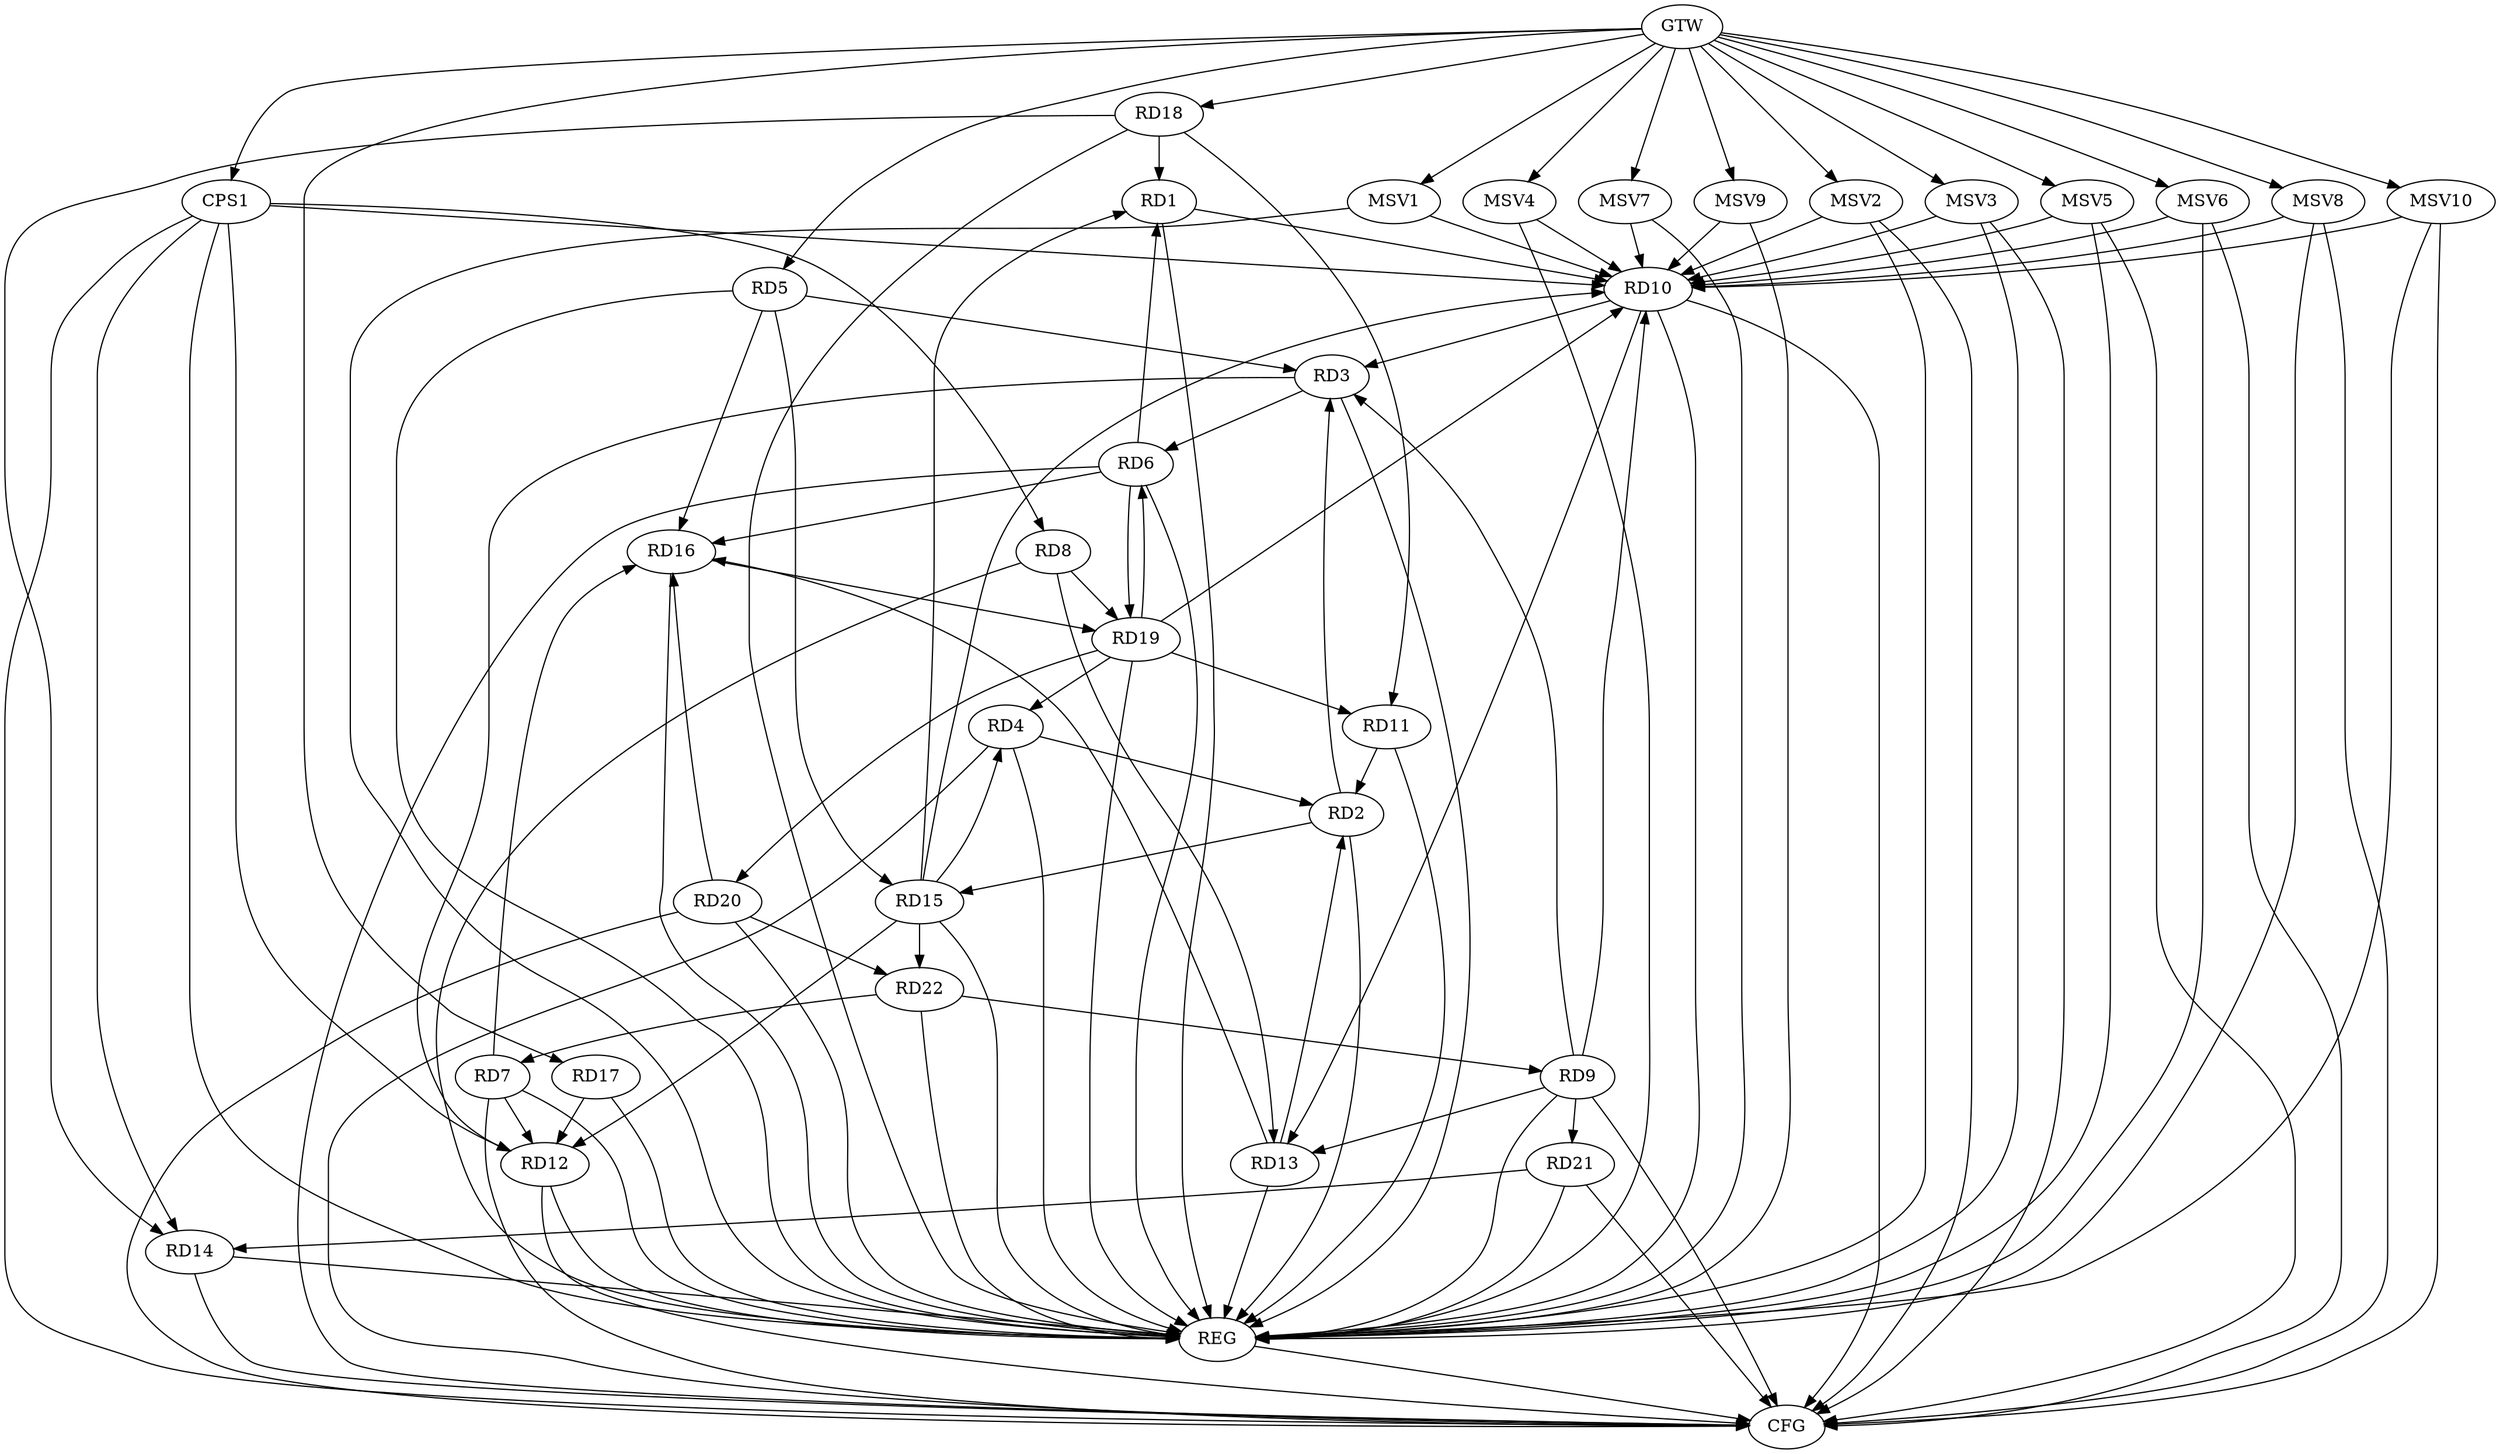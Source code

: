 strict digraph G {
  RD1 [ label="RD1" ];
  RD2 [ label="RD2" ];
  RD3 [ label="RD3" ];
  RD4 [ label="RD4" ];
  RD5 [ label="RD5" ];
  RD6 [ label="RD6" ];
  RD7 [ label="RD7" ];
  RD8 [ label="RD8" ];
  RD9 [ label="RD9" ];
  RD10 [ label="RD10" ];
  RD11 [ label="RD11" ];
  RD12 [ label="RD12" ];
  RD13 [ label="RD13" ];
  RD14 [ label="RD14" ];
  RD15 [ label="RD15" ];
  RD16 [ label="RD16" ];
  RD17 [ label="RD17" ];
  RD18 [ label="RD18" ];
  RD19 [ label="RD19" ];
  RD20 [ label="RD20" ];
  RD21 [ label="RD21" ];
  RD22 [ label="RD22" ];
  CPS1 [ label="CPS1" ];
  GTW [ label="GTW" ];
  REG [ label="REG" ];
  CFG [ label="CFG" ];
  MSV1 [ label="MSV1" ];
  MSV2 [ label="MSV2" ];
  MSV3 [ label="MSV3" ];
  MSV4 [ label="MSV4" ];
  MSV5 [ label="MSV5" ];
  MSV6 [ label="MSV6" ];
  MSV7 [ label="MSV7" ];
  MSV8 [ label="MSV8" ];
  MSV9 [ label="MSV9" ];
  MSV10 [ label="MSV10" ];
  RD6 -> RD1;
  RD1 -> RD10;
  RD15 -> RD1;
  RD18 -> RD1;
  RD2 -> RD3;
  RD4 -> RD2;
  RD11 -> RD2;
  RD13 -> RD2;
  RD2 -> RD15;
  RD5 -> RD3;
  RD3 -> RD6;
  RD9 -> RD3;
  RD10 -> RD3;
  RD3 -> RD12;
  RD15 -> RD4;
  RD19 -> RD4;
  RD5 -> RD15;
  RD5 -> RD16;
  RD6 -> RD16;
  RD6 -> RD19;
  RD19 -> RD6;
  RD7 -> RD12;
  RD7 -> RD16;
  RD22 -> RD7;
  RD8 -> RD13;
  RD8 -> RD19;
  RD9 -> RD10;
  RD9 -> RD13;
  RD9 -> RD21;
  RD22 -> RD9;
  RD10 -> RD13;
  RD15 -> RD10;
  RD19 -> RD10;
  RD18 -> RD11;
  RD19 -> RD11;
  RD15 -> RD12;
  RD17 -> RD12;
  RD13 -> RD16;
  RD18 -> RD14;
  RD21 -> RD14;
  RD15 -> RD22;
  RD16 -> RD19;
  RD20 -> RD16;
  RD19 -> RD20;
  RD20 -> RD22;
  CPS1 -> RD12;
  CPS1 -> RD14;
  CPS1 -> RD8;
  CPS1 -> RD10;
  GTW -> RD5;
  GTW -> RD17;
  GTW -> RD18;
  GTW -> CPS1;
  RD1 -> REG;
  RD2 -> REG;
  RD3 -> REG;
  RD4 -> REG;
  RD5 -> REG;
  RD6 -> REG;
  RD7 -> REG;
  RD8 -> REG;
  RD9 -> REG;
  RD10 -> REG;
  RD11 -> REG;
  RD12 -> REG;
  RD13 -> REG;
  RD14 -> REG;
  RD15 -> REG;
  RD16 -> REG;
  RD17 -> REG;
  RD18 -> REG;
  RD19 -> REG;
  RD20 -> REG;
  RD21 -> REG;
  RD22 -> REG;
  CPS1 -> REG;
  RD10 -> CFG;
  RD6 -> CFG;
  RD7 -> CFG;
  RD21 -> CFG;
  RD12 -> CFG;
  RD4 -> CFG;
  RD14 -> CFG;
  RD20 -> CFG;
  CPS1 -> CFG;
  RD9 -> CFG;
  REG -> CFG;
  MSV1 -> RD10;
  GTW -> MSV1;
  MSV1 -> REG;
  MSV2 -> RD10;
  MSV3 -> RD10;
  GTW -> MSV2;
  MSV2 -> REG;
  MSV2 -> CFG;
  GTW -> MSV3;
  MSV3 -> REG;
  MSV3 -> CFG;
  MSV4 -> RD10;
  GTW -> MSV4;
  MSV4 -> REG;
  MSV5 -> RD10;
  MSV6 -> RD10;
  GTW -> MSV5;
  MSV5 -> REG;
  MSV5 -> CFG;
  GTW -> MSV6;
  MSV6 -> REG;
  MSV6 -> CFG;
  MSV7 -> RD10;
  GTW -> MSV7;
  MSV7 -> REG;
  MSV8 -> RD10;
  GTW -> MSV8;
  MSV8 -> REG;
  MSV8 -> CFG;
  MSV9 -> RD10;
  GTW -> MSV9;
  MSV9 -> REG;
  MSV10 -> RD10;
  GTW -> MSV10;
  MSV10 -> REG;
  MSV10 -> CFG;
}
